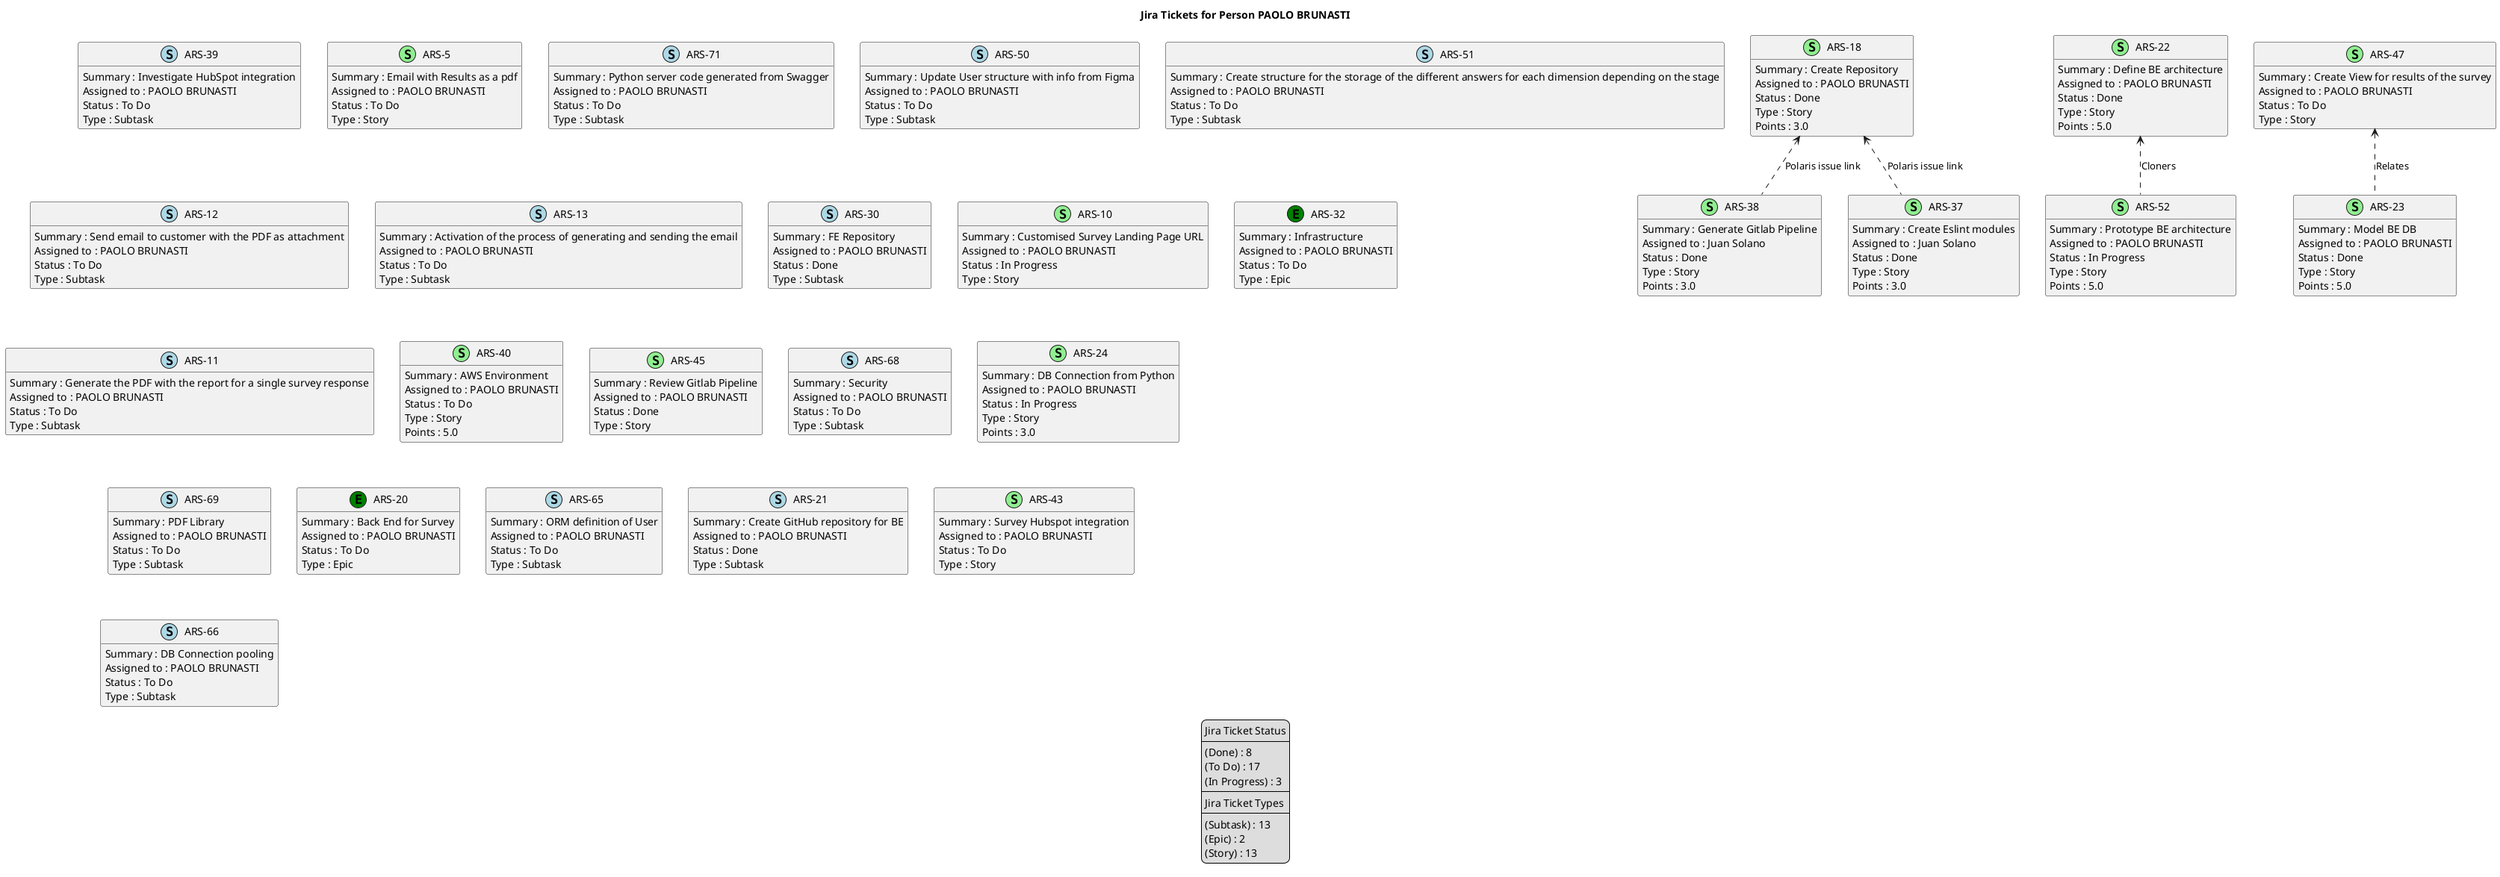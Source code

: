 @startuml
'https://plantuml.com/class-diagram

' GENERATE CLASS DIAGRAM ===========
' Generated at    : Tue May 14 15:35:46 CEST 2024

title Jira Tickets for Person PAOLO BRUNASTI
hide empty members

legend
Jira Ticket Status
----
(Done) : 8
(To Do) : 17
(In Progress) : 3
----
Jira Ticket Types
----
(Subtask) : 13
(Epic) : 2
(Story) : 13
end legend


' Tickets =======
class "ARS-38" << (S,lightgreen) >> {
  Summary : Generate Gitlab Pipeline
  Assigned to : Juan Solano
  Status : Done
  Type : Story
  Points : 3.0
}

class "ARS-39" << (S,lightblue) >> {
  Summary : Investigate HubSpot integration
  Assigned to : PAOLO BRUNASTI
  Status : To Do
  Type : Subtask
}

class "ARS-18" << (S,lightgreen) >> {
  Summary : Create Repository
  Assigned to : PAOLO BRUNASTI
  Status : Done
  Type : Story
  Points : 3.0
}

class "ARS-5" << (S,lightgreen) >> {
  Summary : Email with Results as a pdf
  Assigned to : PAOLO BRUNASTI
  Status : To Do
  Type : Story
}

class "ARS-71" << (S,lightblue) >> {
  Summary : Python server code generated from Swagger
  Assigned to : PAOLO BRUNASTI
  Status : To Do
  Type : Subtask
}

class "ARS-50" << (S,lightblue) >> {
  Summary : Update User structure with info from Figma
  Assigned to : PAOLO BRUNASTI
  Status : To Do
  Type : Subtask
}

class "ARS-51" << (S,lightblue) >> {
  Summary : Create structure for the storage of the different answers for each dimension depending on the stage
  Assigned to : PAOLO BRUNASTI
  Status : To Do
  Type : Subtask
}

class "ARS-12" << (S,lightblue) >> {
  Summary : Send email to customer with the PDF as attachment
  Assigned to : PAOLO BRUNASTI
  Status : To Do
  Type : Subtask
}

class "ARS-13" << (S,lightblue) >> {
  Summary : Activation of the process of generating and sending the email
  Assigned to : PAOLO BRUNASTI
  Status : To Do
  Type : Subtask
}

class "ARS-37" << (S,lightgreen) >> {
  Summary : Create Eslint modules
  Assigned to : Juan Solano
  Status : Done
  Type : Story
  Points : 3.0
}

class "ARS-52" << (S,lightgreen) >> {
  Summary : Prototype BE architecture
  Assigned to : PAOLO BRUNASTI
  Status : In Progress
  Type : Story
  Points : 5.0
}

class "ARS-30" << (S,lightblue) >> {
  Summary : FE Repository
  Assigned to : PAOLO BRUNASTI
  Status : Done
  Type : Subtask
}

class "ARS-10" << (S,lightgreen) >> {
  Summary : Customised Survey Landing Page URL
  Assigned to : PAOLO BRUNASTI
  Status : In Progress
  Type : Story
}

class "ARS-32" << (E,green) >> {
  Summary : Infrastructure
  Assigned to : PAOLO BRUNASTI
  Status : To Do
  Type : Epic
}

class "ARS-11" << (S,lightblue) >> {
  Summary : Generate the PDF with the report for a single survey response
  Assigned to : PAOLO BRUNASTI
  Status : To Do
  Type : Subtask
}

class "ARS-40" << (S,lightgreen) >> {
  Summary : AWS Environment
  Assigned to : PAOLO BRUNASTI
  Status : To Do
  Type : Story
  Points : 5.0
}

class "ARS-23" << (S,lightgreen) >> {
  Summary : Model BE DB
  Assigned to : PAOLO BRUNASTI
  Status : Done
  Type : Story
  Points : 5.0
}

class "ARS-45" << (S,lightgreen) >> {
  Summary : Review Gitlab Pipeline
  Assigned to : PAOLO BRUNASTI
  Status : Done
  Type : Story
}

class "ARS-68" << (S,lightblue) >> {
  Summary : Security
  Assigned to : PAOLO BRUNASTI
  Status : To Do
  Type : Subtask
}

class "ARS-24" << (S,lightgreen) >> {
  Summary : DB Connection from Python
  Assigned to : PAOLO BRUNASTI
  Status : In Progress
  Type : Story
  Points : 3.0
}

class "ARS-69" << (S,lightblue) >> {
  Summary : PDF Library
  Assigned to : PAOLO BRUNASTI
  Status : To Do
  Type : Subtask
}

class "ARS-47" << (S,lightgreen) >> {
  Summary : Create View for results of the survey
  Assigned to : PAOLO BRUNASTI
  Status : To Do
  Type : Story
}

class "ARS-20" << (E,green) >> {
  Summary : Back End for Survey
  Assigned to : PAOLO BRUNASTI
  Status : To Do
  Type : Epic
}

class "ARS-65" << (S,lightblue) >> {
  Summary : ORM definition of User
  Assigned to : PAOLO BRUNASTI
  Status : To Do
  Type : Subtask
}

class "ARS-21" << (S,lightblue) >> {
  Summary : Create GitHub repository for BE
  Assigned to : PAOLO BRUNASTI
  Status : Done
  Type : Subtask
}

class "ARS-43" << (S,lightgreen) >> {
  Summary : Survey Hubspot integration
  Assigned to : PAOLO BRUNASTI
  Status : To Do
  Type : Story
}

class "ARS-66" << (S,lightblue) >> {
  Summary : DB Connection pooling
  Assigned to : PAOLO BRUNASTI
  Status : To Do
  Type : Subtask
}

class "ARS-22" << (S,lightgreen) >> {
  Summary : Define BE architecture
  Assigned to : PAOLO BRUNASTI
  Status : Done
  Type : Story
  Points : 5.0
}



' Links =======
"ARS-18" <.. "ARS-37" : Polaris issue link

"ARS-18" <.. "ARS-38" : Polaris issue link

"ARS-22" <.. "ARS-52" : Cloners

"ARS-47" <.. "ARS-23" : Relates



@enduml
